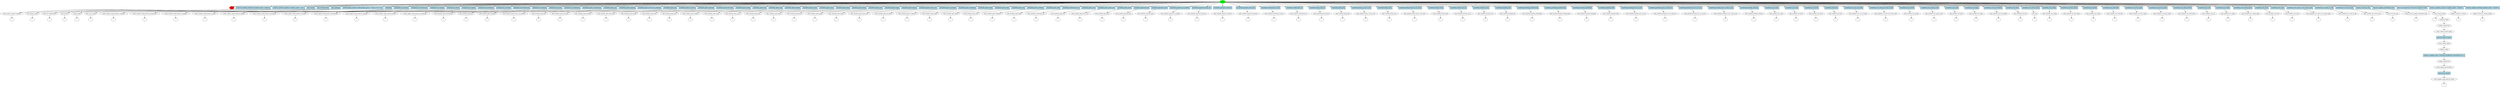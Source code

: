 digraph  {
0 [class="start active", fillcolor=green, fontsize=12, label=START, style=filled];
"-1" [class=end, fillcolor=red, fontsize=12, label=END, style=filled];
1 [class="", fontsize=12, label=action_request_category_manager];
"-6" [class=ellipsis, label="..."];
5 [class="", fontsize=12, label=utter_getting_started];
"-7" [class=ellipsis, label="..."];
6 [class="", fontsize=12, label=utter_ask_whatspossible];
"-8" [class=ellipsis, label="..."];
7 [class="", fontsize=12, label=utter_iamabot];
"-9" [class=ellipsis, label="..."];
8 [class="", fontsize=12, label=wolfram_alpha];
"-11" [class=ellipsis, label="..."];
10 [class="", fontsize=12, label=utter_ask_to_graph];
"-13" [class=ellipsis, label="..."];
12 [class="", fontsize=12, label=action_category_spend_graph_by_customer];
"-14" [class=ellipsis, label="..."];
13 [class="", fontsize=12, label=action_category_spend_graph_by_businessunit];
"-15" [class=ellipsis, label="..."];
14 [class="", fontsize=12, label=action_category_spend_graph_by_company];
"-16" [class=ellipsis, label="..."];
15 [class="", fontsize=12, label=action_category_spend_graph_by_month];
"-17" [class=ellipsis, label="..."];
16 [class="", fontsize=12, label=action_category_spend_graph_by_supplier];
"-18" [class=ellipsis, label="..."];
17 [class="", fontsize=12, label=action_category_spend_graph_by_marketarea];
"-19" [class=ellipsis, label="..."];
18 [class="", fontsize=12, label=action_supplier_spend_graph_by_customer];
"-20" [class=ellipsis, label="..."];
19 [class="", fontsize=12, label=action_supplier_spend_graph_by_businessunit];
"-21" [class=ellipsis, label="..."];
20 [class="", fontsize=12, label=action_supplier_spend_graph_by_company];
"-22" [class=ellipsis, label="..."];
21 [class="", fontsize=12, label=action_supplier_spend_graph_by_month];
"-23" [class=ellipsis, label="..."];
22 [class="", fontsize=12, label=action_supplier_spend_graph_by_marketarea];
"-24" [class=ellipsis, label="..."];
23 [class="", fontsize=12, label=utter_smalltalk_agent_acquaintance];
"-25" [class=ellipsis, label="..."];
24 [class="", fontsize=12, label=utter_smalltalk_agent_age];
"-26" [class=ellipsis, label="..."];
25 [class="", fontsize=12, label=utter_smalltalk_agent_annoying];
"-27" [class=ellipsis, label="..."];
26 [class="", fontsize=12, label=utter_smalltalk_agent_answer_my_question];
"-28" [class=ellipsis, label="..."];
27 [class="", fontsize=12, label=utter_smalltalk_agent_bad];
"-29" [class=ellipsis, label="..."];
28 [class="", fontsize=12, label=utter_smalltalk_agent_be_clever];
"-30" [class=ellipsis, label="..."];
29 [class="", fontsize=12, label=utter_smalltalk_agent_beautiful];
"-31" [class=ellipsis, label="..."];
30 [class="", fontsize=12, label=utter_smalltalk_agent_birth_date];
"-32" [class=ellipsis, label="..."];
31 [class="", fontsize=12, label=utter_smalltalk_agent_boring];
"-33" [class=ellipsis, label="..."];
32 [class="", fontsize=12, label=utter_smalltalk_agent_boss];
"-34" [class=ellipsis, label="..."];
33 [class="", fontsize=12, label=utter_smalltalk_agent_busy];
"-35" [class=ellipsis, label="..."];
34 [class="", fontsize=12, label=utter_smalltalk_agent_chatbot];
"-36" [class=ellipsis, label="..."];
35 [class="", fontsize=12, label=utter_smalltalk_agent_clever];
"-37" [class=ellipsis, label="..."];
36 [class="", fontsize=12, label=utter_smalltalk_agent_crazy];
"-38" [class=ellipsis, label="..."];
37 [class="", fontsize=12, label=utter_smalltalk_agent_fired];
"-39" [class=ellipsis, label="..."];
38 [class="", fontsize=12, label=utter_smalltalk_agent_funny];
"-40" [class=ellipsis, label="..."];
39 [class="", fontsize=12, label=utter_smalltalk_agent_good];
"-41" [class=ellipsis, label="..."];
40 [class="", fontsize=12, label=utter_smalltalk_agent_happy];
"-42" [class=ellipsis, label="..."];
41 [class="", fontsize=12, label=utter_smalltalk_agent_hungry];
"-43" [class=ellipsis, label="..."];
42 [class="", fontsize=12, label=utter_smalltalk_agent_marry_user];
"-44" [class=ellipsis, label="..."];
43 [class="", fontsize=12, label=utter_smalltalk_agent_my_friend];
"-45" [class=ellipsis, label="..."];
44 [class="", fontsize=12, label=utter_smalltalk_agent_occupation];
"-46" [class=ellipsis, label="..."];
45 [class="", fontsize=12, label=utter_smalltalk_agent_origin];
"-47" [class=ellipsis, label="..."];
46 [class="", fontsize=12, label=utter_smalltalk_agent_ready];
"-48" [class=ellipsis, label="..."];
47 [class="", fontsize=12, label=utter_smalltalk_agent_real];
"-49" [class=ellipsis, label="..."];
48 [class="", fontsize=12, label=utter_smalltalk_agent_residence];
"-50" [class=ellipsis, label="..."];
49 [class="", fontsize=12, label=utter_smalltalk_agent_right];
"-51" [class=ellipsis, label="..."];
50 [class="", fontsize=12, label=utter_smalltalk_confirmation_yes];
"-52" [class=ellipsis, label="..."];
51 [class="", fontsize=12, label=utter_smalltalk_agent_sure];
"-53" [class=ellipsis, label="..."];
52 [class="", fontsize=12, label=utter_smalltalk_agent_talk_to_me];
"-54" [class=ellipsis, label="..."];
53 [class="", fontsize=12, label=utter_smalltalk_agent_there];
"-55" [class=ellipsis, label="..."];
54 [class="", fontsize=12, label=utter_smalltalk_appraisal_bad];
"-56" [class=ellipsis, label="..."];
55 [class="", fontsize=12, label=utter_smalltalk_appraisal_good];
"-57" [class=ellipsis, label="..."];
56 [class="", fontsize=12, label=utter_smalltalk_appraisal_no_problem];
"-58" [class=ellipsis, label="..."];
57 [class="", fontsize=12, label=utter_smalltalk_appraisal_thank_you];
"-59" [class=ellipsis, label="..."];
58 [class="", fontsize=12, label=utter_smalltalk_appraisal_welcome];
"-60" [class=ellipsis, label="..."];
59 [class="", fontsize=12, label=utter_smalltalk_appraisal_well_done];
"-61" [class=ellipsis, label="..."];
60 [class="", fontsize=12, label=utter_smalltalk_confirmation_cancel];
"-62" [class=ellipsis, label="..."];
61 [class="", fontsize=12, label=utter_smalltalk_confirmation_no];
"-63" [class=ellipsis, label="..."];
62 [class="", fontsize=12, label=utter_smalltalk_dialog_hold_on];
"-64" [class=ellipsis, label="..."];
63 [class="", fontsize=12, label=utter_smalltalk_dialog_hug];
"-65" [class=ellipsis, label="..."];
64 [class="", fontsize=12, label=utter_smalltalk_dialog_i_do_not_care];
"-66" [class=ellipsis, label="..."];
65 [class="", fontsize=12, label=utter_smalltalk_dialog_sorry];
"-67" [class=ellipsis, label="..."];
66 [class="", fontsize=12, label=utter_smalltalk_dialog_what_do_you_mean];
"-68" [class=ellipsis, label="..."];
67 [class="", fontsize=12, label=utter_smalltalk_dialog_wrong];
"-69" [class=ellipsis, label="..."];
68 [class="", fontsize=12, label=utter_smalltalk_emotions_ha_ha];
"-70" [class=ellipsis, label="..."];
69 [class="", fontsize=12, label=utter_smalltalk_emotions_wow];
"-71" [class=ellipsis, label="..."];
70 [class="", fontsize=12, label=utter_smalltalk_greetings_bye];
"-72" [class=ellipsis, label="..."];
71 [class="", fontsize=12, label=utter_smalltalk_greetings_goodevening];
"-73" [class=ellipsis, label="..."];
72 [class="", fontsize=12, label=utter_smalltalk_greetings_goodmorning];
"-74" [class=ellipsis, label="..."];
73 [class="", fontsize=12, label=utter_smalltalk_greetings_goodnight];
"-75" [class=ellipsis, label="..."];
74 [class="", fontsize=12, label=utter_smalltalk_greetings_hello];
"-76" [class=ellipsis, label="..."];
75 [class="", fontsize=12, label=utter_smalltalk_greetings_how_are_you];
"-77" [class=ellipsis, label="..."];
76 [class="", fontsize=12, label=utter_smalltalk_greetings_nice_to_meet_you];
"-78" [class=ellipsis, label="..."];
77 [class="", fontsize=12, label=utter_smalltalk_greetings_nice_to_see_you];
"-79" [class=ellipsis, label="..."];
78 [class="", fontsize=12, label=utter_smalltalk_greetings_nice_to_talk_to_you];
"-80" [class=ellipsis, label="..."];
79 [class="", fontsize=12, label=utter_smalltalk_greetings_whatsup];
"-81" [class=ellipsis, label="..."];
80 [class="", fontsize=12, label=utter_smalltalk_user_angry];
"-82" [class=ellipsis, label="..."];
81 [class="", fontsize=12, label=utter_smalltalk_user_back];
"-83" [class=ellipsis, label="..."];
82 [class="", fontsize=12, label=utter_smalltalk_user_bored];
"-84" [class=ellipsis, label="..."];
83 [class="", fontsize=12, label=utter_smalltalk_user_busy];
"-85" [class=ellipsis, label="..."];
84 [class="", fontsize=12, label=utter_smalltalk_user_can_not_sleep];
"-86" [class=ellipsis, label="..."];
85 [class="", fontsize=12, label=utter_smalltalk_user_does_not_want_to_talk];
"-87" [class=ellipsis, label="..."];
86 [class="", fontsize=12, label=utter_smalltalk_user_excited];
"-88" [class=ellipsis, label="..."];
87 [class="", fontsize=12, label=utter_smalltalk_user_going_to_bed];
"-89" [class=ellipsis, label="..."];
88 [class="", fontsize=12, label=utter_smalltalk_user_good];
"-90" [class=ellipsis, label="..."];
89 [class="", fontsize=12, label=utter_smalltalk_user_happy];
"-91" [class=ellipsis, label="..."];
90 [class="", fontsize=12, label=utter_smalltalk_user_has_birthday];
"-92" [class=ellipsis, label="..."];
91 [class="", fontsize=12, label=utter_smalltalk_user_here];
"-93" [class=ellipsis, label="..."];
92 [class="", fontsize=12, label=utter_joke];
"-94" [class=ellipsis, label="..."];
93 [class="", fontsize=12, label=utter_smalltalk_user_joking];
"-95" [class=ellipsis, label="..."];
94 [class="", fontsize=12, label=utter_smalltalk_user_likes_agent];
"-96" [class=ellipsis, label="..."];
95 [class="", fontsize=12, label=utter_smalltalk_user_lonely];
"-97" [class=ellipsis, label="..."];
96 [class="", fontsize=12, label=utter_smalltalk_user_looks_like];
"-98" [class=ellipsis, label="..."];
97 [class="", fontsize=12, label=utter_smalltalk_user_loves_agent];
"-99" [class=ellipsis, label="..."];
98 [class="", fontsize=12, label=utter_smalltalk_user_misses_agent];
"-100" [class=ellipsis, label="..."];
99 [class="", fontsize=12, label=utter_smalltalk_user_needs_advice];
"-101" [class=ellipsis, label="..."];
100 [class="", fontsize=12, label=utter_smalltalk_user_sad];
"-102" [class=ellipsis, label="..."];
101 [class="", fontsize=12, label=utter_smalltalk_user_sleepy];
"-103" [class=ellipsis, label="..."];
102 [class="", fontsize=12, label=utter_smalltalk_user_testing_agent];
"-104" [class=ellipsis, label="..."];
103 [class="", fontsize=12, label=utter_smalltalk_user_tired];
"-105" [class=ellipsis, label="..."];
104 [class="", fontsize=12, label=utter_smalltalk_user_waits];
"-106" [class=ellipsis, label="..."];
105 [class="", fontsize=12, label=utter_smalltalk_user_wants_to_see_agent_again];
"-107" [class=ellipsis, label="..."];
106 [class="", fontsize=12, label=utter_smalltalk_user_wants_to_talk];
"-108" [class=ellipsis, label="..."];
107 [class="", fontsize=12, label=utter_smalltalk_user_will_be_back];
"-109" [class=ellipsis, label="..."];
108 [class="", fontsize=12, label=action_sourcing_wigs];
"-110" [class=ellipsis, label="..."];
109 [class="", fontsize=12, label=action_sourcing_supplier_justification_form];
"-111" [class=ellipsis, label="..."];
110 [class=active, fontsize=12, label=action_request_spend];
115 [class="", fontsize=12, label=supplier_lookup_for_contract];
"-118" [class=ellipsis, label="..."];
117 [class="", fontsize=12, label=supplier_lookup_for_existing_supplier];
"-120" [class=ellipsis, label="..."];
"-121" [class=ellipsis, label="..."];
121 [class=active, fontsize=12, label=category_lookup];
122 [class=active, fontsize=12, label=category_spend_form];
123 [class=active, fontsize=12, label=action_category_spend_lookup];
124 [class=active, fontsize=12, label=action_request_spend];
125 [class=active, fontsize=12, label=supplier_lookup];
126 [class=active, fontsize=12, label=supplier_spend_form];
127 [class=active, fontsize=12, label=action_supplier_spend_lookup];
128 [class=active, fontsize=12, label=action_supplier_spend_graph_by_month];
129 [class="intent dashed active", label="  ?  ", shape=rect];
130 [class=intent, fillcolor=lightblue, label="/request_category_manager{\"supplier_name\": \"amatel\"}", shape=rect, style=filled];
131 [class=intent, fillcolor=lightblue, label="/request_another_supplier{\"category_name\": \"arp\"}", shape=rect, style=filled];
132 [class=intent, fillcolor=lightblue, label="/get_started", shape=rect, style=filled];
133 [class=intent, fillcolor=lightblue, label="/ask_whatspossible", shape=rect, style=filled];
134 [class=intent, fillcolor=lightblue, label="/bot_challenge", shape=rect, style=filled];
135 [class=intent, fillcolor=lightblue, label="/wolframalpha_whatis{\"wolframalpha_query\": \"what is 747 x 76\"}", shape=rect, style=filled];
136 [class=intent, fillcolor=lightblue, label="/askgraph", shape=rect, style=filled];
137 [class=intent, fillcolor=lightblue, label="/askgraph_by_customer", shape=rect, style=filled];
138 [class=intent, fillcolor=lightblue, label="/askgraph_by_businessunit", shape=rect, style=filled];
139 [class=intent, fillcolor=lightblue, label="/askgraph_by_company", shape=rect, style=filled];
140 [class=intent, fillcolor=lightblue, label="/askgraph_by_month", shape=rect, style=filled];
141 [class=intent, fillcolor=lightblue, label="/askgraph_by_supplier", shape=rect, style=filled];
142 [class=intent, fillcolor=lightblue, label="/askgraph_by_marketarea", shape=rect, style=filled];
143 [class=intent, fillcolor=lightblue, label="/askgraph_by_customer", shape=rect, style=filled];
144 [class=intent, fillcolor=lightblue, label="/askgraph_by_businessunit", shape=rect, style=filled];
145 [class=intent, fillcolor=lightblue, label="/askgraph_by_company", shape=rect, style=filled];
146 [class=intent, fillcolor=lightblue, label="/askgraph_by_month", shape=rect, style=filled];
147 [class=intent, fillcolor=lightblue, label="/askgraph_by_marketarea", shape=rect, style=filled];
148 [class=intent, fillcolor=lightblue, label="/smalltalk_agent_acquaintance", shape=rect, style=filled];
149 [class=intent, fillcolor=lightblue, label="/smalltalk_agent_age", shape=rect, style=filled];
150 [class=intent, fillcolor=lightblue, label="/smalltalk_agent_annoying", shape=rect, style=filled];
151 [class=intent, fillcolor=lightblue, label="/smalltalk_agent_answer_my_question", shape=rect, style=filled];
152 [class=intent, fillcolor=lightblue, label="/smalltalk_agent_bad", shape=rect, style=filled];
153 [class=intent, fillcolor=lightblue, label="/smalltalk_agent_be_clever", shape=rect, style=filled];
154 [class=intent, fillcolor=lightblue, label="/smalltalk_agent_beautiful", shape=rect, style=filled];
155 [class=intent, fillcolor=lightblue, label="/smalltalk_agent_birth_date", shape=rect, style=filled];
156 [class=intent, fillcolor=lightblue, label="/smalltalk_agent_boring", shape=rect, style=filled];
157 [class=intent, fillcolor=lightblue, label="/smalltalk_agent_boss", shape=rect, style=filled];
158 [class=intent, fillcolor=lightblue, label="/smalltalk_agent_busy", shape=rect, style=filled];
159 [class=intent, fillcolor=lightblue, label="/smalltalk_agent_chatbot", shape=rect, style=filled];
160 [class=intent, fillcolor=lightblue, label="/smalltalk_agent_clever", shape=rect, style=filled];
161 [class=intent, fillcolor=lightblue, label="/smalltalk_agent_crazy", shape=rect, style=filled];
162 [class=intent, fillcolor=lightblue, label="/smalltalk_agent_fired", shape=rect, style=filled];
163 [class=intent, fillcolor=lightblue, label="/smalltalk_agent_funny", shape=rect, style=filled];
164 [class=intent, fillcolor=lightblue, label="/smalltalk_agent_good", shape=rect, style=filled];
165 [class=intent, fillcolor=lightblue, label="/smalltalk_agent_happy", shape=rect, style=filled];
166 [class=intent, fillcolor=lightblue, label="/smalltalk_agent_hungry", shape=rect, style=filled];
167 [class=intent, fillcolor=lightblue, label="/smalltalk_agent_marry_user", shape=rect, style=filled];
168 [class=intent, fillcolor=lightblue, label="/smalltalk_agent_my_friend", shape=rect, style=filled];
169 [class=intent, fillcolor=lightblue, label="/smalltalk_agent_occupation", shape=rect, style=filled];
170 [class=intent, fillcolor=lightblue, label="/smalltalk_agent_origin", shape=rect, style=filled];
171 [class=intent, fillcolor=lightblue, label="/smalltalk_agent_ready", shape=rect, style=filled];
172 [class=intent, fillcolor=lightblue, label="/smalltalk_agent_real", shape=rect, style=filled];
173 [class=intent, fillcolor=lightblue, label="/smalltalk_agent_residence", shape=rect, style=filled];
174 [class=intent, fillcolor=lightblue, label="/smalltalk_agent_right", shape=rect, style=filled];
175 [class=intent, fillcolor=lightblue, label="/smalltalk_confirmation_yes", shape=rect, style=filled];
176 [class=intent, fillcolor=lightblue, label="/smalltalk_agent_sure", shape=rect, style=filled];
177 [class=intent, fillcolor=lightblue, label="/smalltalk_agent_talk_to_me", shape=rect, style=filled];
178 [class=intent, fillcolor=lightblue, label="/smalltalk_agent_there", shape=rect, style=filled];
179 [class=intent, fillcolor=lightblue, label="/smalltalk_appraisal_bad", shape=rect, style=filled];
180 [class=intent, fillcolor=lightblue, label="/smalltalk_appraisal_good", shape=rect, style=filled];
181 [class=intent, fillcolor=lightblue, label="/smalltalk_appraisal_no_problem", shape=rect, style=filled];
182 [class=intent, fillcolor=lightblue, label="/smalltalk_appraisal_thank_you", shape=rect, style=filled];
183 [class=intent, fillcolor=lightblue, label="/smalltalk_appraisal_welcome", shape=rect, style=filled];
184 [class=intent, fillcolor=lightblue, label="/smalltalk_appraisal_well_done", shape=rect, style=filled];
185 [class=intent, fillcolor=lightblue, label="/smalltalk_confirmation_cancel", shape=rect, style=filled];
186 [class=intent, fillcolor=lightblue, label="/smalltalk_confirmation_no", shape=rect, style=filled];
187 [class=intent, fillcolor=lightblue, label="/smalltalk_dialog_hold_on", shape=rect, style=filled];
188 [class=intent, fillcolor=lightblue, label="/smalltalk_dialog_hug", shape=rect, style=filled];
189 [class=intent, fillcolor=lightblue, label="/smalltalk_dialog_i_do_not_care", shape=rect, style=filled];
190 [class=intent, fillcolor=lightblue, label="/smalltalk_dialog_sorry", shape=rect, style=filled];
191 [class=intent, fillcolor=lightblue, label="/smalltalk_dialog_what_do_you_mean", shape=rect, style=filled];
192 [class=intent, fillcolor=lightblue, label="/smalltalk_dialog_wrong", shape=rect, style=filled];
193 [class=intent, fillcolor=lightblue, label="/smalltalk_emotions_ha_ha", shape=rect, style=filled];
194 [class=intent, fillcolor=lightblue, label="/smalltalk_emotions_wow", shape=rect, style=filled];
195 [class=intent, fillcolor=lightblue, label="/smalltalk_greetings_bye", shape=rect, style=filled];
196 [class=intent, fillcolor=lightblue, label="/smalltalk_greetings_goodevening", shape=rect, style=filled];
197 [class=intent, fillcolor=lightblue, label="/smalltalk_greetings_goodmorning", shape=rect, style=filled];
198 [class=intent, fillcolor=lightblue, label="/smalltalk_greetings_goodnight", shape=rect, style=filled];
199 [class=intent, fillcolor=lightblue, label="/smalltalk_greetings_hello", shape=rect, style=filled];
200 [class=intent, fillcolor=lightblue, label="/smalltalk_greetings_how_are_you", shape=rect, style=filled];
201 [class=intent, fillcolor=lightblue, label="/smalltalk_greetings_nice_to_meet_you", shape=rect, style=filled];
202 [class=intent, fillcolor=lightblue, label="/smalltalk_greetings_nice_to_see_you", shape=rect, style=filled];
203 [class=intent, fillcolor=lightblue, label="/smalltalk_greetings_nice_to_talk_to_you", shape=rect, style=filled];
204 [class=intent, fillcolor=lightblue, label="/smalltalk_greetings_whatsup", shape=rect, style=filled];
205 [class=intent, fillcolor=lightblue, label="/smalltalk_user_angry", shape=rect, style=filled];
206 [class=intent, fillcolor=lightblue, label="/smalltalk_user_back", shape=rect, style=filled];
207 [class=intent, fillcolor=lightblue, label="/smalltalk_user_bored", shape=rect, style=filled];
208 [class=intent, fillcolor=lightblue, label="/smalltalk_user_busy", shape=rect, style=filled];
209 [class=intent, fillcolor=lightblue, label="/smalltalk_user_can_not_sleep", shape=rect, style=filled];
210 [class=intent, fillcolor=lightblue, label="/smalltalk_user_does_not_want_to_talk", shape=rect, style=filled];
211 [class=intent, fillcolor=lightblue, label="/smalltalk_user_excited", shape=rect, style=filled];
212 [class=intent, fillcolor=lightblue, label="/smalltalk_user_going_to_bed", shape=rect, style=filled];
213 [class=intent, fillcolor=lightblue, label="/smalltalk_user_good", shape=rect, style=filled];
214 [class=intent, fillcolor=lightblue, label="/smalltalk_user_happy", shape=rect, style=filled];
215 [class=intent, fillcolor=lightblue, label="/smalltalk_user_has_birthday", shape=rect, style=filled];
216 [class=intent, fillcolor=lightblue, label="/smalltalk_user_here", shape=rect, style=filled];
217 [class=intent, fillcolor=lightblue, label="/smalltalk_user_tell_me_joke", shape=rect, style=filled];
218 [class=intent, fillcolor=lightblue, label="/smalltalk_user_joking", shape=rect, style=filled];
219 [class=intent, fillcolor=lightblue, label="/smalltalk_user_likes_agent", shape=rect, style=filled];
220 [class=intent, fillcolor=lightblue, label="/smalltalk_user_lonely", shape=rect, style=filled];
221 [class=intent, fillcolor=lightblue, label="/smalltalk_user_looks_like", shape=rect, style=filled];
222 [class=intent, fillcolor=lightblue, label="/smalltalk_user_loves_agent", shape=rect, style=filled];
223 [class=intent, fillcolor=lightblue, label="/smalltalk_user_misses_agent", shape=rect, style=filled];
224 [class=intent, fillcolor=lightblue, label="/smalltalk_user_needs_advice", shape=rect, style=filled];
225 [class=intent, fillcolor=lightblue, label="/smalltalk_user_sad", shape=rect, style=filled];
226 [class=intent, fillcolor=lightblue, label="/smalltalk_user_sleepy", shape=rect, style=filled];
227 [class=intent, fillcolor=lightblue, label="/smalltalk_user_testing_agent", shape=rect, style=filled];
228 [class=intent, fillcolor=lightblue, label="/smalltalk_user_tired", shape=rect, style=filled];
229 [class=intent, fillcolor=lightblue, label="/smalltalk_user_waits", shape=rect, style=filled];
230 [class=intent, fillcolor=lightblue, label="/smalltalk_user_wants_to_see_agent_again", shape=rect, style=filled];
231 [class=intent, fillcolor=lightblue, label="/smalltalk_user_wants_to_talk", shape=rect, style=filled];
232 [class=intent, fillcolor=lightblue, label="/smalltalk_user_will_be_back", shape=rect, style=filled];
233 [class=intent, fillcolor=lightblue, label="/request_sourcing_wigs", shape=rect, style=filled];
234 [class=intent, fillcolor=lightblue, label="/request_supplier_justification_form", shape=rect, style=filled];
235 [class="intent active", fillcolor=lightblue, label="what is the spend for civil work in mela for 2019?", shape=rect, style=filled];
236 [class=intent, fillcolor=lightblue, label="/request_supplier_contract{\"supplier_name\": \"amatel\"}", shape=rect, style=filled];
237 [class=intent, fillcolor=lightblue, label="/request_supplier_existing{\"supplier_name\": \"amatel\"}", shape=rect, style=filled];
238 [class="intent active", fillcolor=lightblue, label="and for fusion in mana?", shape=rect, style=filled];
239 [class="intent active", fillcolor=lightblue, label="/inform{\"supplier_name\":\"FUSION TECHNICAL SOLUTIONS LLC\"}", shape=rect, style=filled];
240 [class="intent active", fillcolor=lightblue, label="show me by month", shape=rect, style=filled];
0 -> "-1"  [class="", key=NONE, label=""];
0 -> 130  [class="", key=0];
0 -> 131  [class="", key=0];
0 -> 132  [class="", key=0];
0 -> 133  [class="", key=0];
0 -> 134  [class="", key=0];
0 -> 135  [class="", key=0];
0 -> 136  [class="", key=0];
0 -> 137  [class="", key=0];
0 -> 138  [class="", key=0];
0 -> 139  [class="", key=0];
0 -> 140  [class="", key=0];
0 -> 141  [class="", key=0];
0 -> 142  [class="", key=0];
0 -> 143  [class="", key=0];
0 -> 144  [class="", key=0];
0 -> 145  [class="", key=0];
0 -> 146  [class="", key=0];
0 -> 147  [class="", key=0];
0 -> 148  [class="", key=0];
0 -> 149  [class="", key=0];
0 -> 150  [class="", key=0];
0 -> 151  [class="", key=0];
0 -> 152  [class="", key=0];
0 -> 153  [class="", key=0];
0 -> 154  [class="", key=0];
0 -> 155  [class="", key=0];
0 -> 156  [class="", key=0];
0 -> 157  [class="", key=0];
0 -> 158  [class="", key=0];
0 -> 159  [class="", key=0];
0 -> 160  [class="", key=0];
0 -> 161  [class="", key=0];
0 -> 162  [class="", key=0];
0 -> 163  [class="", key=0];
0 -> 164  [class="", key=0];
0 -> 165  [class="", key=0];
0 -> 166  [class="", key=0];
0 -> 167  [class="", key=0];
0 -> 168  [class="", key=0];
0 -> 169  [class="", key=0];
0 -> 170  [class="", key=0];
0 -> 171  [class="", key=0];
0 -> 172  [class="", key=0];
0 -> 173  [class="", key=0];
0 -> 174  [class="", key=0];
0 -> 175  [class="", key=0];
0 -> 176  [class="", key=0];
0 -> 177  [class="", key=0];
0 -> 178  [class="", key=0];
0 -> 179  [class="", key=0];
0 -> 180  [class="", key=0];
0 -> 181  [class="", key=0];
0 -> 182  [class="", key=0];
0 -> 183  [class="", key=0];
0 -> 184  [class="", key=0];
0 -> 185  [class="", key=0];
0 -> 186  [class="", key=0];
0 -> 187  [class="", key=0];
0 -> 188  [class="", key=0];
0 -> 189  [class="", key=0];
0 -> 190  [class="", key=0];
0 -> 191  [class="", key=0];
0 -> 192  [class="", key=0];
0 -> 193  [class="", key=0];
0 -> 194  [class="", key=0];
0 -> 195  [class="", key=0];
0 -> 196  [class="", key=0];
0 -> 197  [class="", key=0];
0 -> 198  [class="", key=0];
0 -> 199  [class="", key=0];
0 -> 200  [class="", key=0];
0 -> 201  [class="", key=0];
0 -> 202  [class="", key=0];
0 -> 203  [class="", key=0];
0 -> 204  [class="", key=0];
0 -> 205  [class="", key=0];
0 -> 206  [class="", key=0];
0 -> 207  [class="", key=0];
0 -> 208  [class="", key=0];
0 -> 209  [class="", key=0];
0 -> 210  [class="", key=0];
0 -> 211  [class="", key=0];
0 -> 212  [class="", key=0];
0 -> 213  [class="", key=0];
0 -> 214  [class="", key=0];
0 -> 215  [class="", key=0];
0 -> 216  [class="", key=0];
0 -> 217  [class="", key=0];
0 -> 218  [class="", key=0];
0 -> 219  [class="", key=0];
0 -> 220  [class="", key=0];
0 -> 221  [class="", key=0];
0 -> 222  [class="", key=0];
0 -> 223  [class="", key=0];
0 -> 224  [class="", key=0];
0 -> 225  [class="", key=0];
0 -> 226  [class="", key=0];
0 -> 227  [class="", key=0];
0 -> 228  [class="", key=0];
0 -> 229  [class="", key=0];
0 -> 230  [class="", key=0];
0 -> 231  [class="", key=0];
0 -> 232  [class="", key=0];
0 -> 233  [class="", key=0];
0 -> 234  [class="", key=0];
0 -> 235  [class=active, key=0];
0 -> 236  [class="", key=0];
0 -> 237  [class="", key=0];
1 -> "-6"  [class="", key=NONE, label=""];
5 -> "-7"  [class="", key=NONE, label=""];
6 -> "-8"  [class="", key=NONE, label=""];
7 -> "-9"  [class="", key=NONE, label=""];
8 -> "-11"  [class="", key=NONE, label=""];
10 -> "-13"  [class="", key=NONE, label=""];
12 -> "-14"  [class="", key=NONE, label=""];
13 -> "-15"  [class="", key=NONE, label=""];
14 -> "-16"  [class="", key=NONE, label=""];
15 -> "-17"  [class="", key=NONE, label=""];
16 -> "-18"  [class="", key=NONE, label=""];
17 -> "-19"  [class="", key=NONE, label=""];
18 -> "-20"  [class="", key=NONE, label=""];
19 -> "-21"  [class="", key=NONE, label=""];
20 -> "-22"  [class="", key=NONE, label=""];
21 -> "-23"  [class="", key=NONE, label=""];
22 -> "-24"  [class="", key=NONE, label=""];
23 -> "-25"  [class="", key=NONE, label=""];
24 -> "-26"  [class="", key=NONE, label=""];
25 -> "-27"  [class="", key=NONE, label=""];
26 -> "-28"  [class="", key=NONE, label=""];
27 -> "-29"  [class="", key=NONE, label=""];
28 -> "-30"  [class="", key=NONE, label=""];
29 -> "-31"  [class="", key=NONE, label=""];
30 -> "-32"  [class="", key=NONE, label=""];
31 -> "-33"  [class="", key=NONE, label=""];
32 -> "-34"  [class="", key=NONE, label=""];
33 -> "-35"  [class="", key=NONE, label=""];
34 -> "-36"  [class="", key=NONE, label=""];
35 -> "-37"  [class="", key=NONE, label=""];
36 -> "-38"  [class="", key=NONE, label=""];
37 -> "-39"  [class="", key=NONE, label=""];
38 -> "-40"  [class="", key=NONE, label=""];
39 -> "-41"  [class="", key=NONE, label=""];
40 -> "-42"  [class="", key=NONE, label=""];
41 -> "-43"  [class="", key=NONE, label=""];
42 -> "-44"  [class="", key=NONE, label=""];
43 -> "-45"  [class="", key=NONE, label=""];
44 -> "-46"  [class="", key=NONE, label=""];
45 -> "-47"  [class="", key=NONE, label=""];
46 -> "-48"  [class="", key=NONE, label=""];
47 -> "-49"  [class="", key=NONE, label=""];
48 -> "-50"  [class="", key=NONE, label=""];
49 -> "-51"  [class="", key=NONE, label=""];
50 -> "-52"  [class="", key=NONE, label=""];
51 -> "-53"  [class="", key=NONE, label=""];
52 -> "-54"  [class="", key=NONE, label=""];
53 -> "-55"  [class="", key=NONE, label=""];
54 -> "-56"  [class="", key=NONE, label=""];
55 -> "-57"  [class="", key=NONE, label=""];
56 -> "-58"  [class="", key=NONE, label=""];
57 -> "-59"  [class="", key=NONE, label=""];
58 -> "-60"  [class="", key=NONE, label=""];
59 -> "-61"  [class="", key=NONE, label=""];
60 -> "-62"  [class="", key=NONE, label=""];
61 -> "-63"  [class="", key=NONE, label=""];
62 -> "-64"  [class="", key=NONE, label=""];
63 -> "-65"  [class="", key=NONE, label=""];
64 -> "-66"  [class="", key=NONE, label=""];
65 -> "-67"  [class="", key=NONE, label=""];
66 -> "-68"  [class="", key=NONE, label=""];
67 -> "-69"  [class="", key=NONE, label=""];
68 -> "-70"  [class="", key=NONE, label=""];
69 -> "-71"  [class="", key=NONE, label=""];
70 -> "-72"  [class="", key=NONE, label=""];
71 -> "-73"  [class="", key=NONE, label=""];
72 -> "-74"  [class="", key=NONE, label=""];
73 -> "-75"  [class="", key=NONE, label=""];
74 -> "-76"  [class="", key=NONE, label=""];
75 -> "-77"  [class="", key=NONE, label=""];
76 -> "-78"  [class="", key=NONE, label=""];
77 -> "-79"  [class="", key=NONE, label=""];
78 -> "-80"  [class="", key=NONE, label=""];
79 -> "-81"  [class="", key=NONE, label=""];
80 -> "-82"  [class="", key=NONE, label=""];
81 -> "-83"  [class="", key=NONE, label=""];
82 -> "-84"  [class="", key=NONE, label=""];
83 -> "-85"  [class="", key=NONE, label=""];
84 -> "-86"  [class="", key=NONE, label=""];
85 -> "-87"  [class="", key=NONE, label=""];
86 -> "-88"  [class="", key=NONE, label=""];
87 -> "-89"  [class="", key=NONE, label=""];
88 -> "-90"  [class="", key=NONE, label=""];
89 -> "-91"  [class="", key=NONE, label=""];
90 -> "-92"  [class="", key=NONE, label=""];
91 -> "-93"  [class="", key=NONE, label=""];
92 -> "-94"  [class="", key=NONE, label=""];
93 -> "-95"  [class="", key=NONE, label=""];
94 -> "-96"  [class="", key=NONE, label=""];
95 -> "-97"  [class="", key=NONE, label=""];
96 -> "-98"  [class="", key=NONE, label=""];
97 -> "-99"  [class="", key=NONE, label=""];
98 -> "-100"  [class="", key=NONE, label=""];
99 -> "-101"  [class="", key=NONE, label=""];
100 -> "-102"  [class="", key=NONE, label=""];
101 -> "-103"  [class="", key=NONE, label=""];
102 -> "-104"  [class="", key=NONE, label=""];
103 -> "-105"  [class="", key=NONE, label=""];
104 -> "-106"  [class="", key=NONE, label=""];
105 -> "-107"  [class="", key=NONE, label=""];
106 -> "-108"  [class="", key=NONE, label=""];
107 -> "-109"  [class="", key=NONE, label=""];
108 -> "-110"  [class="", key=NONE, label=""];
109 -> "-111"  [class="", key=NONE, label=""];
110 -> "-121"  [class="", key=NONE, label=""];
110 -> 121  [class=active, key=NONE, label=""];
115 -> "-118"  [class="", key=NONE, label=""];
117 -> "-120"  [class="", key=NONE, label=""];
121 -> 122  [class=active, key=NONE, label=""];
122 -> 123  [class=active, key=NONE, label=""];
123 -> 238  [class=active, key=0];
124 -> 125  [class=active, key=NONE, label=""];
125 -> 239  [class=active, key=0];
126 -> 127  [class=active, key=NONE, label=""];
127 -> 240  [class=active, key=0];
128 -> 129  [class=active, key=NONE, label=""];
130 -> 1  [class="", key=0];
131 -> 1  [class="", key=0];
132 -> 5  [class="", key=0];
133 -> 6  [class="", key=0];
134 -> 7  [class="", key=0];
135 -> 8  [class="", key=0];
136 -> 10  [class="", key=0];
137 -> 12  [class="", key=0];
138 -> 13  [class="", key=0];
139 -> 14  [class="", key=0];
140 -> 15  [class="", key=0];
141 -> 16  [class="", key=0];
142 -> 17  [class="", key=0];
143 -> 18  [class="", key=0];
144 -> 19  [class="", key=0];
145 -> 20  [class="", key=0];
146 -> 21  [class="", key=0];
147 -> 22  [class="", key=0];
148 -> 23  [class="", key=0];
149 -> 24  [class="", key=0];
150 -> 25  [class="", key=0];
151 -> 26  [class="", key=0];
152 -> 27  [class="", key=0];
153 -> 28  [class="", key=0];
154 -> 29  [class="", key=0];
155 -> 30  [class="", key=0];
156 -> 31  [class="", key=0];
157 -> 32  [class="", key=0];
158 -> 33  [class="", key=0];
159 -> 34  [class="", key=0];
160 -> 35  [class="", key=0];
161 -> 36  [class="", key=0];
162 -> 37  [class="", key=0];
163 -> 38  [class="", key=0];
164 -> 39  [class="", key=0];
165 -> 40  [class="", key=0];
166 -> 41  [class="", key=0];
167 -> 42  [class="", key=0];
168 -> 43  [class="", key=0];
169 -> 44  [class="", key=0];
170 -> 45  [class="", key=0];
171 -> 46  [class="", key=0];
172 -> 47  [class="", key=0];
173 -> 48  [class="", key=0];
174 -> 49  [class="", key=0];
175 -> 50  [class="", key=0];
176 -> 51  [class="", key=0];
177 -> 52  [class="", key=0];
178 -> 53  [class="", key=0];
179 -> 54  [class="", key=0];
180 -> 55  [class="", key=0];
181 -> 56  [class="", key=0];
182 -> 57  [class="", key=0];
183 -> 58  [class="", key=0];
184 -> 59  [class="", key=0];
185 -> 60  [class="", key=0];
186 -> 61  [class="", key=0];
187 -> 62  [class="", key=0];
188 -> 63  [class="", key=0];
189 -> 64  [class="", key=0];
190 -> 65  [class="", key=0];
191 -> 66  [class="", key=0];
192 -> 67  [class="", key=0];
193 -> 68  [class="", key=0];
194 -> 69  [class="", key=0];
195 -> 70  [class="", key=0];
196 -> 71  [class="", key=0];
197 -> 72  [class="", key=0];
198 -> 73  [class="", key=0];
199 -> 74  [class="", key=0];
200 -> 75  [class="", key=0];
201 -> 76  [class="", key=0];
202 -> 77  [class="", key=0];
203 -> 78  [class="", key=0];
204 -> 79  [class="", key=0];
205 -> 80  [class="", key=0];
206 -> 81  [class="", key=0];
207 -> 82  [class="", key=0];
208 -> 83  [class="", key=0];
209 -> 84  [class="", key=0];
210 -> 85  [class="", key=0];
211 -> 86  [class="", key=0];
212 -> 87  [class="", key=0];
213 -> 88  [class="", key=0];
214 -> 89  [class="", key=0];
215 -> 90  [class="", key=0];
216 -> 91  [class="", key=0];
217 -> 92  [class="", key=0];
218 -> 93  [class="", key=0];
219 -> 94  [class="", key=0];
220 -> 95  [class="", key=0];
221 -> 96  [class="", key=0];
222 -> 97  [class="", key=0];
223 -> 98  [class="", key=0];
224 -> 99  [class="", key=0];
225 -> 100  [class="", key=0];
226 -> 101  [class="", key=0];
227 -> 102  [class="", key=0];
228 -> 103  [class="", key=0];
229 -> 104  [class="", key=0];
230 -> 105  [class="", key=0];
231 -> 106  [class="", key=0];
232 -> 107  [class="", key=0];
233 -> 108  [class="", key=0];
234 -> 109  [class="", key=0];
235 -> 110  [class=active, key=0];
236 -> 115  [class="", key=0];
237 -> 117  [class="", key=0];
238 -> 124  [class=active, key=0];
239 -> 126  [class=active, key=0];
240 -> 128  [class=active, key=0];
}
